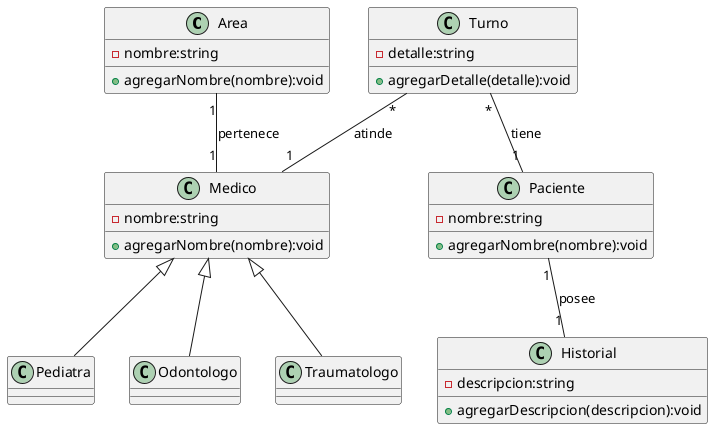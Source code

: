 @startuml

class Area {
-nombre:string
+agregarNombre(nombre):void
}
class Medico {
-nombre:string
+agregarNombre(nombre):void
}
class Pediatra extends Medico{

}
class Odontologo extends Medico{

}
class Traumatologo extends Medico{

}
class Turno {
-detalle:string
+agregarDetalle(detalle):void
}

class Paciente {
-nombre:string
+agregarNombre(nombre):void
}

class Historial {
-descripcion:string
+agregarDescripcion(descripcion):void
}



Paciente "1" -- "1" Historial : posee
Turno "*" -- "1" Paciente : tiene
Turno "*" -- "1" Medico : atinde
Area "1" -- "1" Medico : pertenece
@enduml
